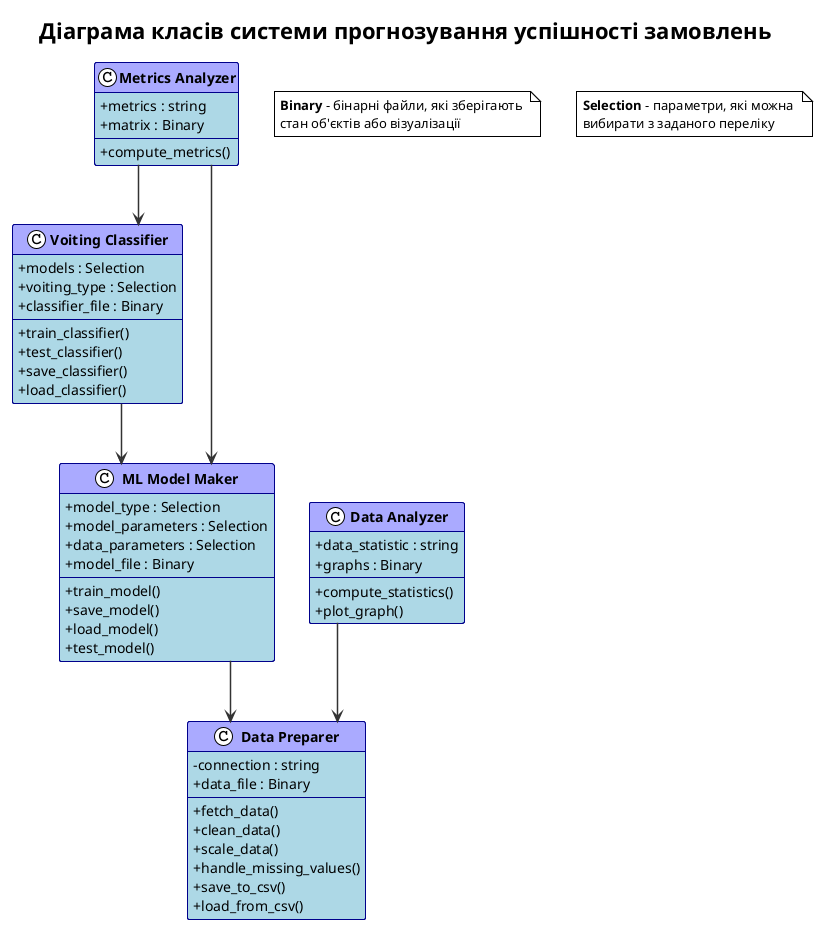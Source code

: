 @startuml Діаграма класів системи прогнозування успішності замовлень

!theme plain
skinparam classAttributeIconSize 0
skinparam classFontStyle bold
skinparam classFontSize 14
skinparam classBackgroundColor LightBlue
skinparam classBorderColor DarkBlue
skinparam classHeaderBackgroundColor #AAAAFF
skinparam arrowColor #333333
skinparam arrowThickness 1.5
skinparam linetype ortho

title Діаграма класів системи прогнозування успішності замовлень

class "Metrics Analyzer" as MetricsAnalyzer {
  + metrics : string
  + matrix : Binary
  + compute_metrics()
}

class "Voiting Classifier" as VoitingClassifier {
  + models : Selection
  + voiting_type : Selection
  + classifier_file : Binary
  + train_classifier()
  + test_classifier()
  + save_classifier()
  + load_classifier()
}

class "ML Model Maker" as MLModelMaker {
  + model_type : Selection
  + model_parameters : Selection
  + data_parameters : Selection
  + model_file : Binary
  + train_model()
  + save_model()
  + load_model()
  + test_model()
}

class "Data Analyzer" as DataAnalyzer {
  + data_statistic : string
  + graphs : Binary
  + compute_statistics()
  + plot_graph()
}

class "Data Preparer" as DataPreparer {
  - connection : string
  + data_file : Binary
  + fetch_data()
  + clean_data()
  + scale_data()
  + handle_missing_values()
  + save_to_csv()
  + load_from_csv()
}

' Визначення зв'язків між класами
MetricsAnalyzer --> VoitingClassifier
MetricsAnalyzer --> MLModelMaker
MLModelMaker -down-> DataPreparer
VoitingClassifier -down-> MLModelMaker
DataAnalyzer -down-> DataPreparer

note as N1
  <b>Binary</b> - бінарні файли, які зберігають 
  стан об'єктів або візуалізації
end note

note as N2
  <b>Selection</b> - параметри, які можна 
  вибирати з заданого переліку
end note

@enduml
